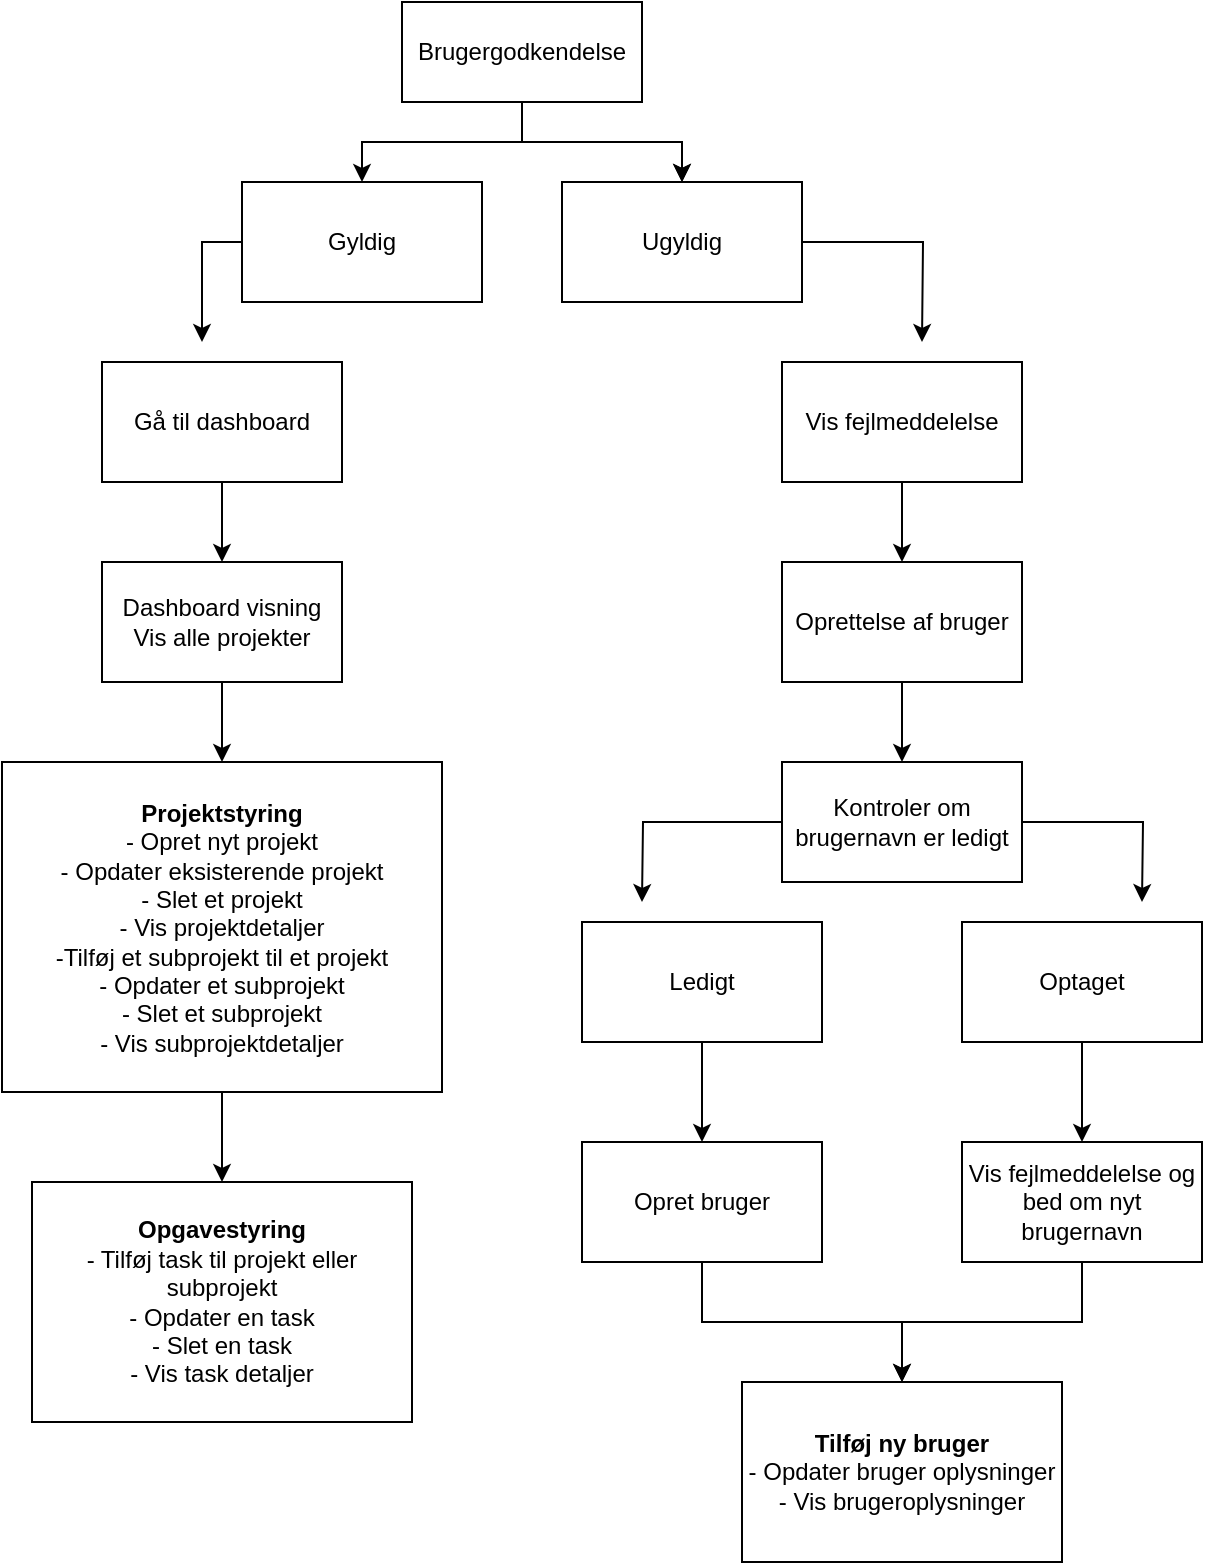 <mxfile version="24.4.6" type="github">
  <diagram name="Page-1" id="evmKLVrGtomXqUDyta00">
    <mxGraphModel dx="1272" dy="853" grid="1" gridSize="10" guides="1" tooltips="1" connect="1" arrows="1" fold="1" page="1" pageScale="1" pageWidth="827" pageHeight="1169" math="0" shadow="0">
      <root>
        <mxCell id="0" />
        <mxCell id="1" parent="0" />
        <mxCell id="rUWYUNLvnuqbNmRku_17-18" value="" style="edgeStyle=orthogonalEdgeStyle;rounded=0;orthogonalLoop=1;jettySize=auto;html=1;" edge="1" parent="1" source="rUWYUNLvnuqbNmRku_17-1" target="rUWYUNLvnuqbNmRku_17-3">
          <mxGeometry relative="1" as="geometry" />
        </mxCell>
        <mxCell id="rUWYUNLvnuqbNmRku_17-19" value="" style="edgeStyle=orthogonalEdgeStyle;rounded=0;orthogonalLoop=1;jettySize=auto;html=1;" edge="1" parent="1" source="rUWYUNLvnuqbNmRku_17-1" target="rUWYUNLvnuqbNmRku_17-3">
          <mxGeometry relative="1" as="geometry">
            <Array as="points">
              <mxPoint x="300" y="150" />
              <mxPoint x="380" y="150" />
            </Array>
          </mxGeometry>
        </mxCell>
        <mxCell id="rUWYUNLvnuqbNmRku_17-1" value="Brugergodkendelse" style="rounded=0;whiteSpace=wrap;html=1;" vertex="1" parent="1">
          <mxGeometry x="240" y="80" width="120" height="50" as="geometry" />
        </mxCell>
        <mxCell id="rUWYUNLvnuqbNmRku_17-20" value="" style="edgeStyle=orthogonalEdgeStyle;rounded=0;orthogonalLoop=1;jettySize=auto;html=1;endArrow=none;endFill=0;startArrow=classic;startFill=1;" edge="1" parent="1" source="rUWYUNLvnuqbNmRku_17-2" target="rUWYUNLvnuqbNmRku_17-1">
          <mxGeometry relative="1" as="geometry" />
        </mxCell>
        <mxCell id="rUWYUNLvnuqbNmRku_17-22" style="edgeStyle=orthogonalEdgeStyle;rounded=0;orthogonalLoop=1;jettySize=auto;html=1;" edge="1" parent="1" source="rUWYUNLvnuqbNmRku_17-2">
          <mxGeometry relative="1" as="geometry">
            <mxPoint x="140" y="250" as="targetPoint" />
          </mxGeometry>
        </mxCell>
        <mxCell id="rUWYUNLvnuqbNmRku_17-2" value="Gyldig" style="rounded=0;whiteSpace=wrap;html=1;" vertex="1" parent="1">
          <mxGeometry x="160" y="170" width="120" height="60" as="geometry" />
        </mxCell>
        <mxCell id="rUWYUNLvnuqbNmRku_17-23" style="edgeStyle=orthogonalEdgeStyle;rounded=0;orthogonalLoop=1;jettySize=auto;html=1;" edge="1" parent="1" source="rUWYUNLvnuqbNmRku_17-3">
          <mxGeometry relative="1" as="geometry">
            <mxPoint x="500" y="250" as="targetPoint" />
          </mxGeometry>
        </mxCell>
        <mxCell id="rUWYUNLvnuqbNmRku_17-3" value="Ugyldig" style="rounded=0;whiteSpace=wrap;html=1;" vertex="1" parent="1">
          <mxGeometry x="320" y="170" width="120" height="60" as="geometry" />
        </mxCell>
        <mxCell id="rUWYUNLvnuqbNmRku_17-24" value="" style="edgeStyle=orthogonalEdgeStyle;rounded=0;orthogonalLoop=1;jettySize=auto;html=1;" edge="1" parent="1" source="rUWYUNLvnuqbNmRku_17-4" target="rUWYUNLvnuqbNmRku_17-6">
          <mxGeometry relative="1" as="geometry" />
        </mxCell>
        <mxCell id="rUWYUNLvnuqbNmRku_17-4" value="Gå til dashboard" style="rounded=0;whiteSpace=wrap;html=1;" vertex="1" parent="1">
          <mxGeometry x="90" y="260" width="120" height="60" as="geometry" />
        </mxCell>
        <mxCell id="rUWYUNLvnuqbNmRku_17-25" value="" style="edgeStyle=orthogonalEdgeStyle;rounded=0;orthogonalLoop=1;jettySize=auto;html=1;" edge="1" parent="1" source="rUWYUNLvnuqbNmRku_17-5" target="rUWYUNLvnuqbNmRku_17-10">
          <mxGeometry relative="1" as="geometry" />
        </mxCell>
        <mxCell id="rUWYUNLvnuqbNmRku_17-5" value="Vis fejlmeddelelse" style="rounded=0;whiteSpace=wrap;html=1;" vertex="1" parent="1">
          <mxGeometry x="430" y="260" width="120" height="60" as="geometry" />
        </mxCell>
        <mxCell id="rUWYUNLvnuqbNmRku_17-27" value="" style="edgeStyle=orthogonalEdgeStyle;rounded=0;orthogonalLoop=1;jettySize=auto;html=1;" edge="1" parent="1" source="rUWYUNLvnuqbNmRku_17-6" target="rUWYUNLvnuqbNmRku_17-8">
          <mxGeometry relative="1" as="geometry" />
        </mxCell>
        <mxCell id="rUWYUNLvnuqbNmRku_17-6" value="Dashboard visning&lt;div&gt;Vis alle projekter&lt;/div&gt;" style="rounded=0;whiteSpace=wrap;html=1;" vertex="1" parent="1">
          <mxGeometry x="90" y="360" width="120" height="60" as="geometry" />
        </mxCell>
        <mxCell id="rUWYUNLvnuqbNmRku_17-28" value="" style="edgeStyle=orthogonalEdgeStyle;rounded=0;orthogonalLoop=1;jettySize=auto;html=1;" edge="1" parent="1" source="rUWYUNLvnuqbNmRku_17-8" target="rUWYUNLvnuqbNmRku_17-9">
          <mxGeometry relative="1" as="geometry" />
        </mxCell>
        <mxCell id="rUWYUNLvnuqbNmRku_17-8" value="&lt;b&gt;Projektstyring&lt;/b&gt;&lt;div&gt;- Opret nyt projekt&lt;/div&gt;&lt;div&gt;- Opdater eksisterende projekt&lt;/div&gt;&lt;div&gt;- Slet et projekt&lt;/div&gt;&lt;div&gt;- Vis projektdetaljer&lt;/div&gt;&lt;div&gt;-Tilføj et subprojekt til et projekt&lt;/div&gt;&lt;div&gt;- Opdater et subprojekt&lt;/div&gt;&lt;div&gt;- Slet et subprojekt&lt;/div&gt;&lt;div&gt;- Vis subprojektdetaljer&lt;/div&gt;" style="rounded=0;whiteSpace=wrap;html=1;" vertex="1" parent="1">
          <mxGeometry x="40" y="460" width="220" height="165" as="geometry" />
        </mxCell>
        <mxCell id="rUWYUNLvnuqbNmRku_17-9" value="&lt;b&gt;Opgavestyring&lt;/b&gt;&lt;div&gt;- Tilføj task til projekt eller subprojekt&lt;/div&gt;&lt;div&gt;- Opdater en task&lt;/div&gt;&lt;div&gt;- Slet en task&lt;/div&gt;&lt;div&gt;- Vis task detaljer&lt;/div&gt;" style="rounded=0;whiteSpace=wrap;html=1;" vertex="1" parent="1">
          <mxGeometry x="55" y="670" width="190" height="120" as="geometry" />
        </mxCell>
        <mxCell id="rUWYUNLvnuqbNmRku_17-26" value="" style="edgeStyle=orthogonalEdgeStyle;rounded=0;orthogonalLoop=1;jettySize=auto;html=1;" edge="1" parent="1" source="rUWYUNLvnuqbNmRku_17-10" target="rUWYUNLvnuqbNmRku_17-11">
          <mxGeometry relative="1" as="geometry" />
        </mxCell>
        <mxCell id="rUWYUNLvnuqbNmRku_17-10" value="Oprettelse af bruger" style="rounded=0;whiteSpace=wrap;html=1;" vertex="1" parent="1">
          <mxGeometry x="430" y="360" width="120" height="60" as="geometry" />
        </mxCell>
        <mxCell id="rUWYUNLvnuqbNmRku_17-29" style="edgeStyle=orthogonalEdgeStyle;rounded=0;orthogonalLoop=1;jettySize=auto;html=1;" edge="1" parent="1" source="rUWYUNLvnuqbNmRku_17-11">
          <mxGeometry relative="1" as="geometry">
            <mxPoint x="360" y="530" as="targetPoint" />
          </mxGeometry>
        </mxCell>
        <mxCell id="rUWYUNLvnuqbNmRku_17-30" style="edgeStyle=orthogonalEdgeStyle;rounded=0;orthogonalLoop=1;jettySize=auto;html=1;" edge="1" parent="1" source="rUWYUNLvnuqbNmRku_17-11">
          <mxGeometry relative="1" as="geometry">
            <mxPoint x="610.0" y="530" as="targetPoint" />
          </mxGeometry>
        </mxCell>
        <mxCell id="rUWYUNLvnuqbNmRku_17-11" value="Kontroler om brugernavn er ledigt" style="rounded=0;whiteSpace=wrap;html=1;" vertex="1" parent="1">
          <mxGeometry x="430" y="460" width="120" height="60" as="geometry" />
        </mxCell>
        <mxCell id="rUWYUNLvnuqbNmRku_17-31" value="" style="edgeStyle=orthogonalEdgeStyle;rounded=0;orthogonalLoop=1;jettySize=auto;html=1;" edge="1" parent="1" source="rUWYUNLvnuqbNmRku_17-12" target="rUWYUNLvnuqbNmRku_17-14">
          <mxGeometry relative="1" as="geometry" />
        </mxCell>
        <mxCell id="rUWYUNLvnuqbNmRku_17-12" value="Ledigt" style="rounded=0;whiteSpace=wrap;html=1;" vertex="1" parent="1">
          <mxGeometry x="330" y="540" width="120" height="60" as="geometry" />
        </mxCell>
        <mxCell id="rUWYUNLvnuqbNmRku_17-32" value="" style="edgeStyle=orthogonalEdgeStyle;rounded=0;orthogonalLoop=1;jettySize=auto;html=1;" edge="1" parent="1" source="rUWYUNLvnuqbNmRku_17-13" target="rUWYUNLvnuqbNmRku_17-15">
          <mxGeometry relative="1" as="geometry" />
        </mxCell>
        <mxCell id="rUWYUNLvnuqbNmRku_17-13" value="Optaget" style="rounded=0;whiteSpace=wrap;html=1;" vertex="1" parent="1">
          <mxGeometry x="520" y="540" width="120" height="60" as="geometry" />
        </mxCell>
        <mxCell id="rUWYUNLvnuqbNmRku_17-33" value="" style="edgeStyle=orthogonalEdgeStyle;rounded=0;orthogonalLoop=1;jettySize=auto;html=1;" edge="1" parent="1" source="rUWYUNLvnuqbNmRku_17-14" target="rUWYUNLvnuqbNmRku_17-16">
          <mxGeometry relative="1" as="geometry" />
        </mxCell>
        <mxCell id="rUWYUNLvnuqbNmRku_17-14" value="Opret bruger" style="rounded=0;whiteSpace=wrap;html=1;" vertex="1" parent="1">
          <mxGeometry x="330" y="650" width="120" height="60" as="geometry" />
        </mxCell>
        <mxCell id="rUWYUNLvnuqbNmRku_17-34" value="" style="edgeStyle=orthogonalEdgeStyle;rounded=0;orthogonalLoop=1;jettySize=auto;html=1;" edge="1" parent="1" source="rUWYUNLvnuqbNmRku_17-15" target="rUWYUNLvnuqbNmRku_17-16">
          <mxGeometry relative="1" as="geometry" />
        </mxCell>
        <mxCell id="rUWYUNLvnuqbNmRku_17-15" value="Vis fejlmeddelelse og bed om nyt brugernavn" style="rounded=0;whiteSpace=wrap;html=1;" vertex="1" parent="1">
          <mxGeometry x="520" y="650" width="120" height="60" as="geometry" />
        </mxCell>
        <mxCell id="rUWYUNLvnuqbNmRku_17-16" value="&lt;div&gt;&lt;b&gt;Tilføj ny bruger&lt;/b&gt;&lt;/div&gt;&lt;div&gt;- Opdater bruger oplysninger&lt;/div&gt;&lt;div&gt;- Vis brugeroplysninger&lt;/div&gt;" style="rounded=0;whiteSpace=wrap;html=1;" vertex="1" parent="1">
          <mxGeometry x="410" y="770" width="160" height="90" as="geometry" />
        </mxCell>
      </root>
    </mxGraphModel>
  </diagram>
</mxfile>
